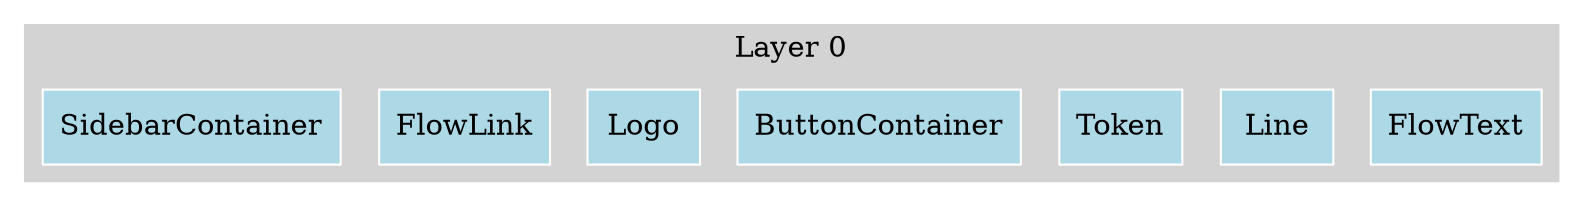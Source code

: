 digraph ComponentGraph {
  rankdir=TB;
  node [shape=box];

  subgraph cluster_layer0 {
    label="Layer 0";
    style=filled;
    color=lightgray;
    node [style=filled,color=white];
    "ad29593c" [label="FlowText", fillcolor="lightblue"];
    "2c11d2ba" [label="Line", fillcolor="lightblue"];
    "25394bf6" [label="Token", fillcolor="lightblue"];
    "a2cc45ef" [label="ButtonContainer", fillcolor="lightblue"];
    "9f941cd8" [label="Logo", fillcolor="lightblue"];
    "71ddf2ae" [label="FlowLink", fillcolor="lightblue"];
    "26968480" [label="SidebarContainer", fillcolor="lightblue"];
  }

}